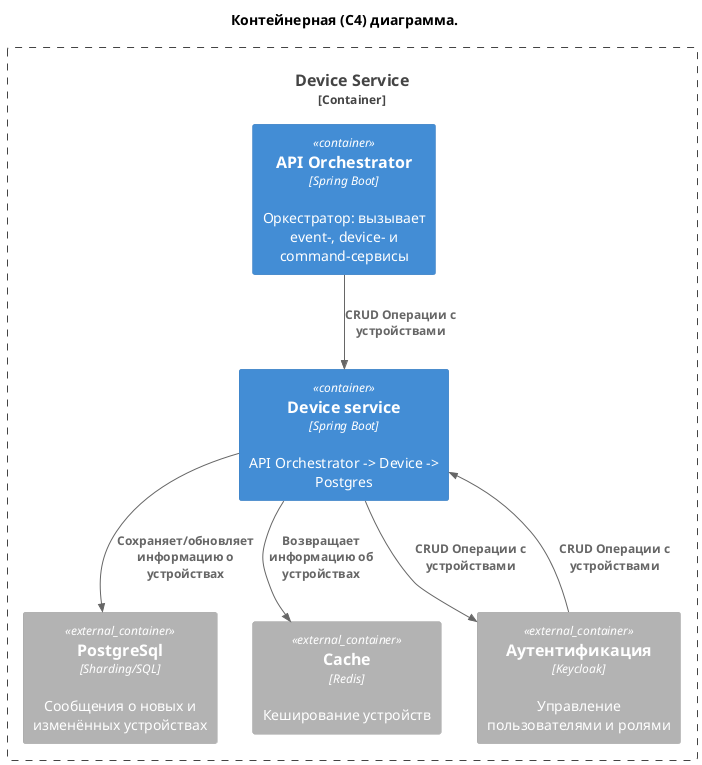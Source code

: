 @startuml
!include <c4/C4_Container.puml>
!include <office/Users/user.puml>

title Контейнерная (С4) диаграмма.

Container_Boundary(Remote, "Device Service") {
    Container(API_Orchestrator , API Orchestrator, "Spring Boot", "Оркестратор: вызывает event-, device- и command-сервисы")
    Container(Device, Device service, "Spring Boot",  "API Orchestrator -> Device -> Postgres")
    Container_Ext(PostgreSQL, PostgreSql,"Sharding/SQL", "Cообщения о новых и изменённых устройствах")
    Container_Ext(Keycloak, "Аутентификация", "Keycloak", "Управление пользователями и ролями")
    Container_Ext(Redis, "Cache", "Redis", "Кеширование устройств")

}
Rel(API_Orchestrator, Device, "CRUD Операции с устройствами")
Rel(Device, Keycloak, "CRUD Операции с устройствами")
Rel(Keycloak, Device, "CRUD Операции с устройствами")
Rel(Device, PostgreSQL, "Cохраняет/обновляет информацию о устройствах")
Rel(Device, "Redis", "Возвращает информацию об устройствах")



@enduml